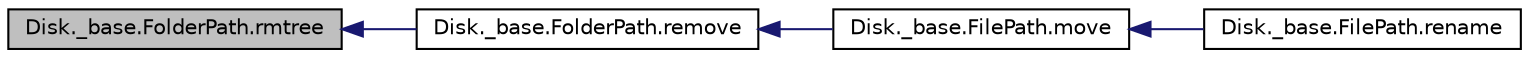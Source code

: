 digraph "Disk._base.FolderPath.rmtree"
{
 // INTERACTIVE_SVG=YES
  bgcolor="transparent";
  edge [fontname="Helvetica",fontsize="10",labelfontname="Helvetica",labelfontsize="10"];
  node [fontname="Helvetica",fontsize="10",shape=record];
  rankdir="LR";
  Node1 [label="Disk._base.FolderPath.rmtree",height=0.2,width=0.4,color="black", fillcolor="grey75", style="filled" fontcolor="black"];
  Node1 -> Node2 [dir="back",color="midnightblue",fontsize="10",style="solid",fontname="Helvetica"];
  Node2 [label="Disk._base.FolderPath.remove",height=0.2,width=0.4,color="black",URL="$class_disk_1_1__base_1_1_folder_path.html#aeda5e21bb79e9c7d6240ec96f2cc7aee",tooltip="Remove folder and contents if it exists."];
  Node2 -> Node3 [dir="back",color="midnightblue",fontsize="10",style="solid",fontname="Helvetica"];
  Node3 [label="Disk._base.FilePath.move",height=0.2,width=0.4,color="black",URL="$class_disk_1_1__base_1_1_file_path.html#af3b45a7e70358b41d8ad619dca94f18f"];
  Node3 -> Node4 [dir="back",color="midnightblue",fontsize="10",style="solid",fontname="Helvetica"];
  Node4 [label="Disk._base.FilePath.rename",height=0.2,width=0.4,color="black",URL="$class_disk_1_1__base_1_1_file_path.html#a7c07ffcead384a72811163340e7abe09"];
}

